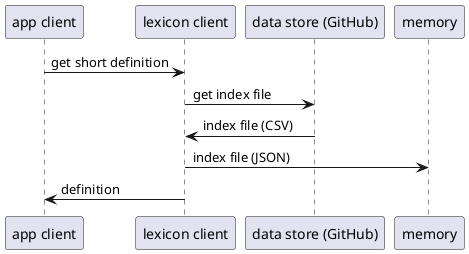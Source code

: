 @startuml
"app client" -> "lexicon client": get short definition
"lexicon client" -> "data store (GitHub)" : get index file
"data store (GitHub)" -> "lexicon client" : index file (CSV)
"lexicon client" -> "memory": index file (JSON)
"lexicon client" -> "app client": definition
@enduml
